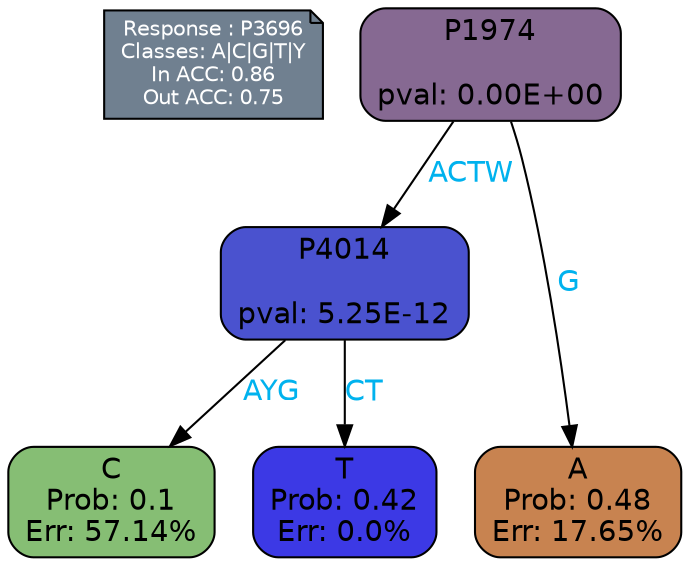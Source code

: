 digraph Tree {
node [shape=box, style="filled, rounded", color="black", fontname=helvetica] ;
graph [ranksep=equally, splines=polylines, bgcolor=transparent, dpi=600] ;
edge [fontname=helvetica] ;
LEGEND [label="Response : P3696
Classes: A|C|G|T|Y
In ACC: 0.86
Out ACC: 0.75
",shape=note,align=left,style=filled,fillcolor="slategray",fontcolor="white",fontsize=10];1 [label="P1974

pval: 0.00E+00", fillcolor="#866992"] ;
2 [label="P4014

pval: 5.25E-12", fillcolor="#4a52cf"] ;
3 [label="C
Prob: 0.1
Err: 57.14%", fillcolor="#86be74"] ;
4 [label="T
Prob: 0.42
Err: 0.0%", fillcolor="#3c39e5"] ;
5 [label="A
Prob: 0.48
Err: 17.65%", fillcolor="#c88350"] ;
1 -> 2 [label="ACTW",fontcolor=deepskyblue2] ;
1 -> 5 [label="G",fontcolor=deepskyblue2] ;
2 -> 3 [label="AYG",fontcolor=deepskyblue2] ;
2 -> 4 [label="CT",fontcolor=deepskyblue2] ;
{rank = same; 3;4;5;}{rank = same; LEGEND;1;}}